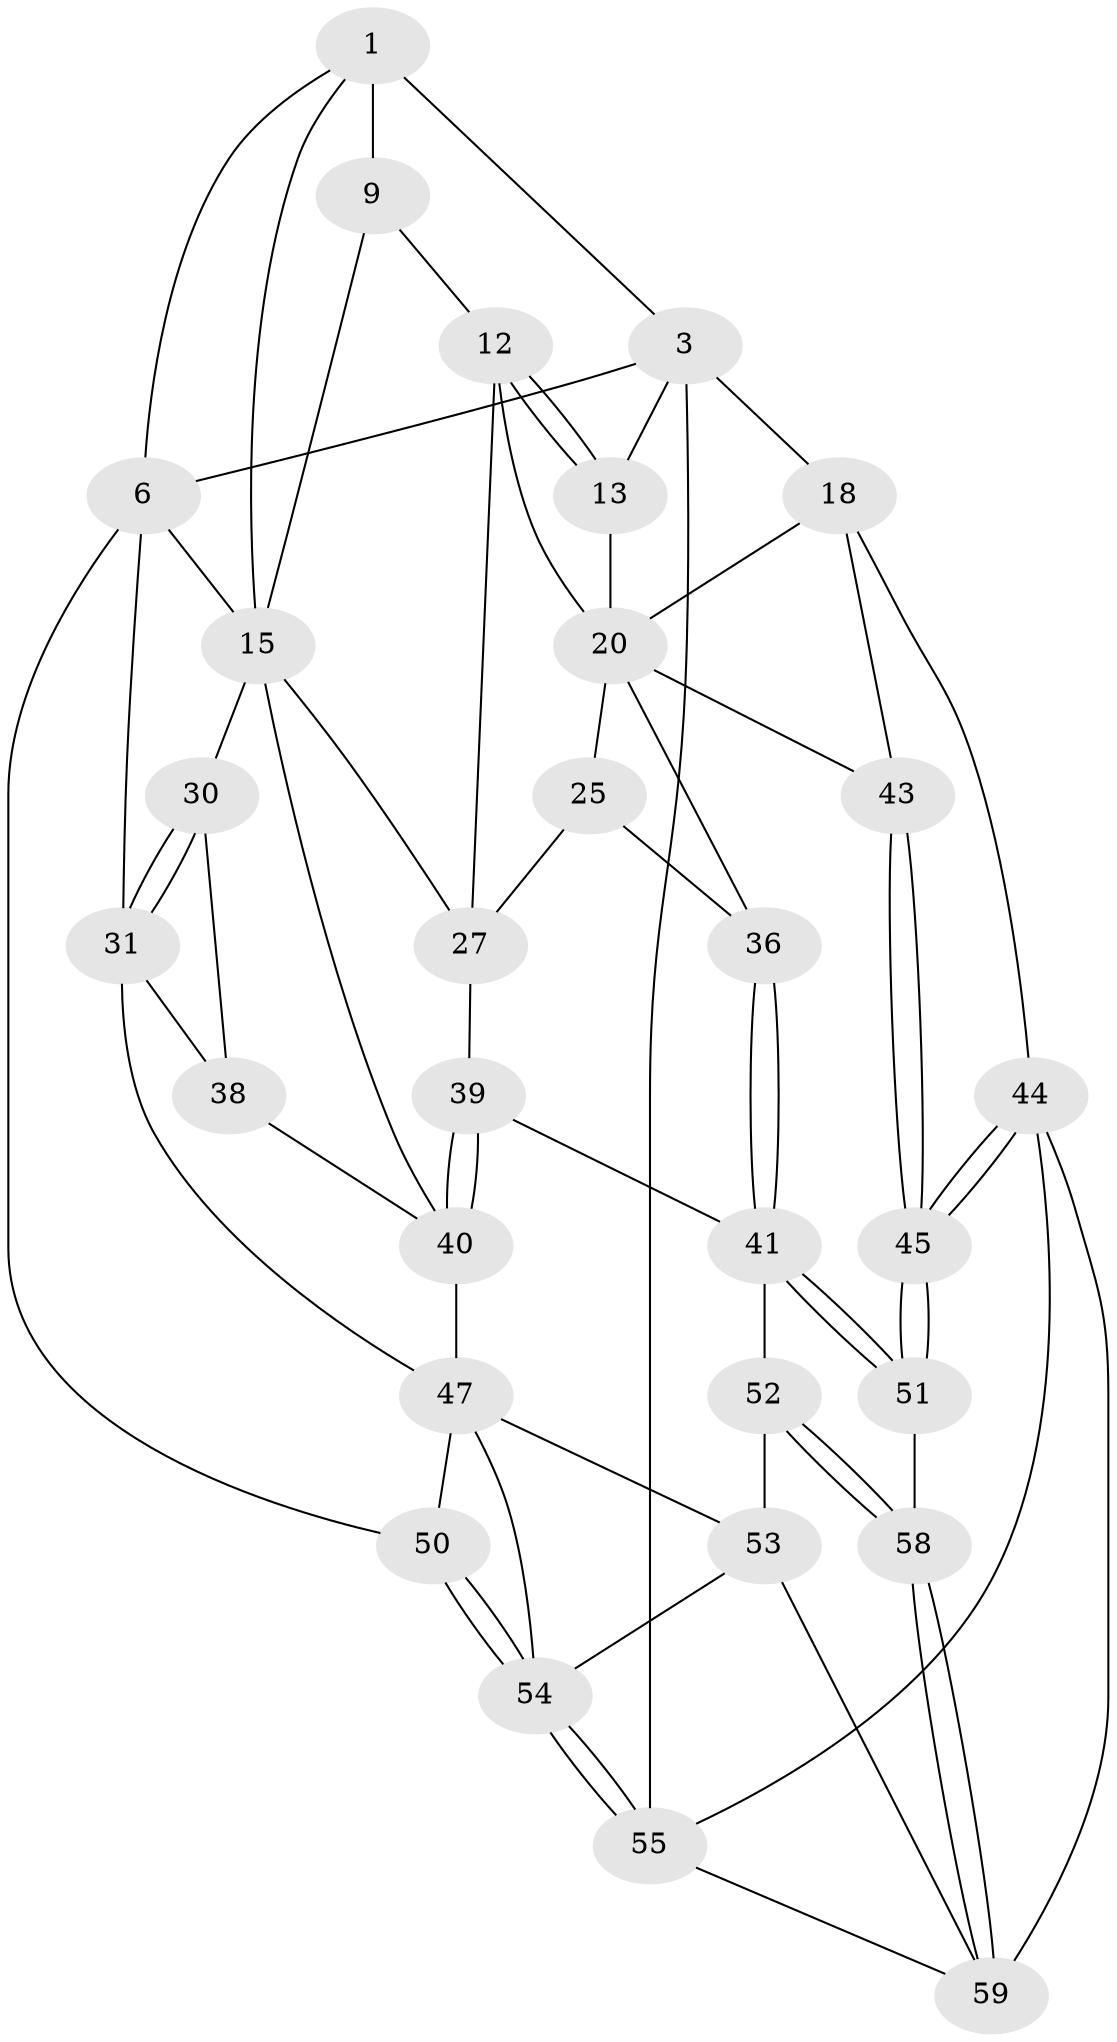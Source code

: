 // original degree distribution, {3: 0.03333333333333333, 4: 0.25, 5: 0.5, 6: 0.21666666666666667}
// Generated by graph-tools (version 1.1) at 2025/27/03/15/25 16:27:58]
// undirected, 30 vertices, 69 edges
graph export_dot {
graph [start="1"]
  node [color=gray90,style=filled];
  1 [pos="+0.1363183460161012+0",super="+5+2"];
  3 [pos="+0.5844339775806814+0",super="+14+4"];
  6 [pos="+0.03222199073194114+0.19071278365803718",super="+7"];
  9 [pos="+0.23167504641218933+0.06820808547976175",super="+11"];
  12 [pos="+0.5128581725483448+0.09179746528865679",super="+24"];
  13 [pos="+0.5413213981236619+0.0308204117720541"];
  15 [pos="+0.39693095747486606+0.22361994548863637",super="+16+29"];
  18 [pos="+1+0",super="+19"];
  20 [pos="+1+0.18036111953443304",super="+35+21"];
  25 [pos="+0.7455712670257254+0.3467870831355695",super="+26"];
  27 [pos="+0.6166097309224109+0.3193840085152698",super="+28"];
  30 [pos="+0.28102825900166994+0.27533660213795863",super="+34"];
  31 [pos="+0.032760264868186895+0.40576829170583123",super="+37"];
  36 [pos="+0.7757043450361807+0.47946132167951383"];
  38 [pos="+0.2202404304847704+0.4295621432358982"];
  39 [pos="+0.5408283700078801+0.604723832342623"];
  40 [pos="+0.4108214694421772+0.509016593803549",super="+46"];
  41 [pos="+0.7470328477805137+0.525752346647798",super="+42"];
  43 [pos="+1+0.6578297588397661"];
  44 [pos="+1+1"];
  45 [pos="+1+0.8601392286730939"];
  47 [pos="+0.2177288176353022+0.6006414674282264",super="+48"];
  50 [pos="+0+0.7354712911754261"];
  51 [pos="+0.9181980435449425+0.7700767470766641"];
  52 [pos="+0.5403350521910171+0.6237715996386658"];
  53 [pos="+0.23495878159303346+0.6710768075932986",super="+56"];
  54 [pos="+0+1",super="+57"];
  55 [pos="+0+1"];
  58 [pos="+0.5336584577418919+0.9046035309536172"];
  59 [pos="+0.4861344427360262+1",super="+60"];
  1 -- 9 [weight=2];
  1 -- 6;
  1 -- 3;
  1 -- 15;
  3 -- 18 [weight=2];
  3 -- 13;
  3 -- 55;
  3 -- 6;
  6 -- 50;
  6 -- 31;
  6 -- 15;
  9 -- 12;
  9 -- 15;
  12 -- 13;
  12 -- 13;
  12 -- 27;
  12 -- 20;
  13 -- 20;
  15 -- 30 [weight=2];
  15 -- 40;
  15 -- 27;
  18 -- 44;
  18 -- 43;
  18 -- 20;
  20 -- 43;
  20 -- 36;
  20 -- 25 [weight=2];
  25 -- 27;
  25 -- 36;
  27 -- 39;
  30 -- 31;
  30 -- 31;
  30 -- 38;
  31 -- 47;
  31 -- 38;
  36 -- 41;
  36 -- 41;
  38 -- 40;
  39 -- 40;
  39 -- 40;
  39 -- 41;
  40 -- 47;
  41 -- 51;
  41 -- 51;
  41 -- 52;
  43 -- 45;
  43 -- 45;
  44 -- 45;
  44 -- 45;
  44 -- 55;
  44 -- 59;
  45 -- 51;
  45 -- 51;
  47 -- 50;
  47 -- 53;
  47 -- 54;
  50 -- 54;
  50 -- 54;
  51 -- 58;
  52 -- 53;
  52 -- 58;
  52 -- 58;
  53 -- 59;
  53 -- 54;
  54 -- 55;
  54 -- 55;
  55 -- 59;
  58 -- 59;
  58 -- 59;
}
